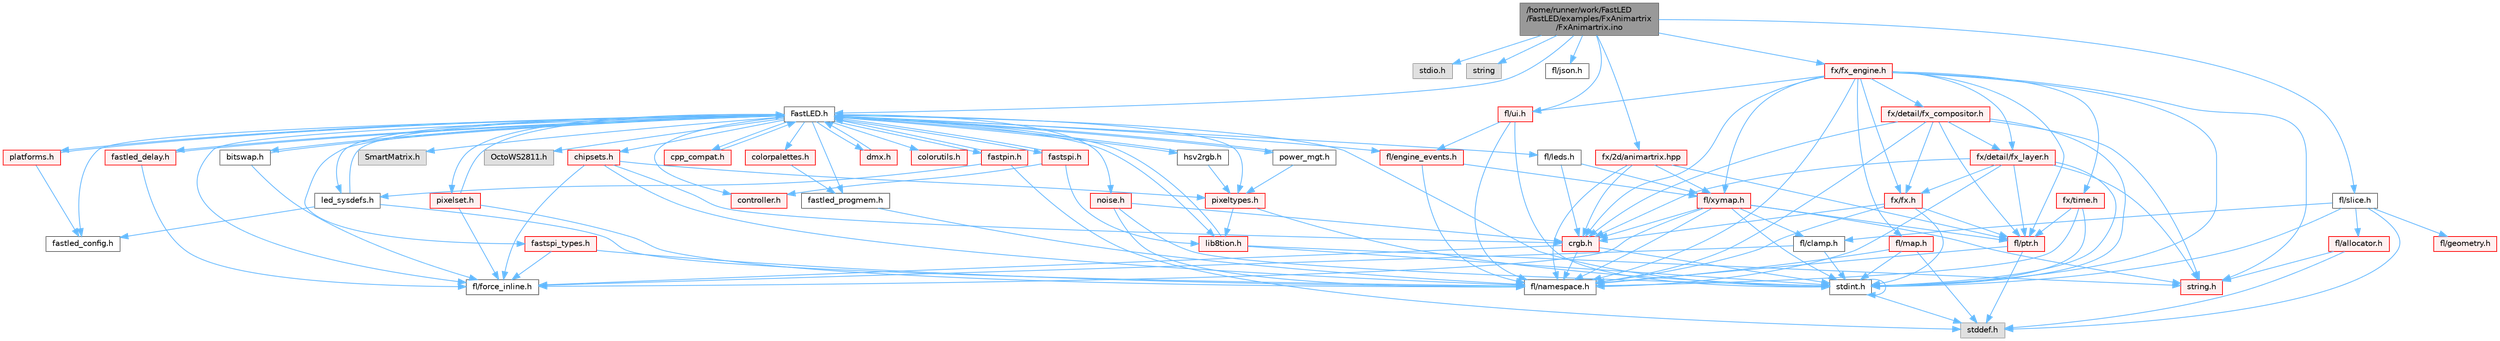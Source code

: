 digraph "/home/runner/work/FastLED/FastLED/examples/FxAnimartrix/FxAnimartrix.ino"
{
 // INTERACTIVE_SVG=YES
 // LATEX_PDF_SIZE
  bgcolor="transparent";
  edge [fontname=Helvetica,fontsize=10,labelfontname=Helvetica,labelfontsize=10];
  node [fontname=Helvetica,fontsize=10,shape=box,height=0.2,width=0.4];
  Node1 [id="Node000001",label="/home/runner/work/FastLED\l/FastLED/examples/FxAnimartrix\l/FxAnimartrix.ino",height=0.2,width=0.4,color="gray40", fillcolor="grey60", style="filled", fontcolor="black",tooltip=" "];
  Node1 -> Node2 [id="edge1_Node000001_Node000002",color="steelblue1",style="solid",tooltip=" "];
  Node2 [id="Node000002",label="stdio.h",height=0.2,width=0.4,color="grey60", fillcolor="#E0E0E0", style="filled",tooltip=" "];
  Node1 -> Node3 [id="edge2_Node000001_Node000003",color="steelblue1",style="solid",tooltip=" "];
  Node3 [id="Node000003",label="string",height=0.2,width=0.4,color="grey60", fillcolor="#E0E0E0", style="filled",tooltip=" "];
  Node1 -> Node4 [id="edge3_Node000001_Node000004",color="steelblue1",style="solid",tooltip=" "];
  Node4 [id="Node000004",label="FastLED.h",height=0.2,width=0.4,color="grey40", fillcolor="white", style="filled",URL="$db/d97/_fast_l_e_d_8h.html",tooltip="central include file for FastLED, defines the CFastLED class/object"];
  Node4 -> Node5 [id="edge4_Node000004_Node000005",color="steelblue1",style="solid",tooltip=" "];
  Node5 [id="Node000005",label="stdint.h",height=0.2,width=0.4,color="grey40", fillcolor="white", style="filled",URL="$df/dd8/stdint_8h.html",tooltip=" "];
  Node5 -> Node6 [id="edge5_Node000005_Node000006",color="steelblue1",style="solid",tooltip=" "];
  Node6 [id="Node000006",label="stddef.h",height=0.2,width=0.4,color="grey60", fillcolor="#E0E0E0", style="filled",tooltip=" "];
  Node5 -> Node5 [id="edge6_Node000005_Node000005",color="steelblue1",style="solid",tooltip=" "];
  Node4 -> Node7 [id="edge7_Node000004_Node000007",color="steelblue1",style="solid",tooltip=" "];
  Node7 [id="Node000007",label="SmartMatrix.h",height=0.2,width=0.4,color="grey60", fillcolor="#E0E0E0", style="filled",tooltip=" "];
  Node4 -> Node8 [id="edge8_Node000004_Node000008",color="steelblue1",style="solid",tooltip=" "];
  Node8 [id="Node000008",label="OctoWS2811.h",height=0.2,width=0.4,color="grey60", fillcolor="#E0E0E0", style="filled",tooltip=" "];
  Node4 -> Node9 [id="edge9_Node000004_Node000009",color="steelblue1",style="solid",tooltip=" "];
  Node9 [id="Node000009",label="fl/force_inline.h",height=0.2,width=0.4,color="grey40", fillcolor="white", style="filled",URL="$d4/d64/force__inline_8h.html",tooltip=" "];
  Node4 -> Node10 [id="edge10_Node000004_Node000010",color="steelblue1",style="solid",tooltip=" "];
  Node10 [id="Node000010",label="cpp_compat.h",height=0.2,width=0.4,color="red", fillcolor="#FFF0F0", style="filled",URL="$d9/d13/cpp__compat_8h.html",tooltip="Compatibility functions based on C++ version."];
  Node10 -> Node4 [id="edge11_Node000010_Node000004",color="steelblue1",style="solid",tooltip=" "];
  Node4 -> Node12 [id="edge12_Node000004_Node000012",color="steelblue1",style="solid",tooltip=" "];
  Node12 [id="Node000012",label="fastled_config.h",height=0.2,width=0.4,color="grey40", fillcolor="white", style="filled",URL="$d5/d11/fastled__config_8h.html",tooltip="Contains definitions that can be used to configure FastLED at compile time."];
  Node4 -> Node13 [id="edge13_Node000004_Node000013",color="steelblue1",style="solid",tooltip=" "];
  Node13 [id="Node000013",label="led_sysdefs.h",height=0.2,width=0.4,color="grey40", fillcolor="white", style="filled",URL="$d9/d3e/led__sysdefs_8h.html",tooltip="Determines which platform system definitions to include."];
  Node13 -> Node4 [id="edge14_Node000013_Node000004",color="steelblue1",style="solid",tooltip=" "];
  Node13 -> Node12 [id="edge15_Node000013_Node000012",color="steelblue1",style="solid",tooltip=" "];
  Node13 -> Node14 [id="edge16_Node000013_Node000014",color="steelblue1",style="solid",tooltip=" "];
  Node14 [id="Node000014",label="fl/namespace.h",height=0.2,width=0.4,color="grey40", fillcolor="white", style="filled",URL="$df/d2a/namespace_8h.html",tooltip="Implements the FastLED namespace macros."];
  Node4 -> Node15 [id="edge17_Node000004_Node000015",color="steelblue1",style="solid",tooltip=" "];
  Node15 [id="Node000015",label="fastled_delay.h",height=0.2,width=0.4,color="red", fillcolor="#FFF0F0", style="filled",URL="$d0/da8/fastled__delay_8h.html",tooltip="Utility functions and classes for managing delay cycles."];
  Node15 -> Node4 [id="edge18_Node000015_Node000004",color="steelblue1",style="solid",tooltip=" "];
  Node15 -> Node9 [id="edge19_Node000015_Node000009",color="steelblue1",style="solid",tooltip=" "];
  Node4 -> Node17 [id="edge20_Node000004_Node000017",color="steelblue1",style="solid",tooltip=" "];
  Node17 [id="Node000017",label="bitswap.h",height=0.2,width=0.4,color="grey40", fillcolor="white", style="filled",URL="$de/ded/bitswap_8h.html",tooltip="Functions for doing a rotation of bits/bytes used by parallel output."];
  Node17 -> Node4 [id="edge21_Node000017_Node000004",color="steelblue1",style="solid",tooltip=" "];
  Node17 -> Node9 [id="edge22_Node000017_Node000009",color="steelblue1",style="solid",tooltip=" "];
  Node4 -> Node18 [id="edge23_Node000004_Node000018",color="steelblue1",style="solid",tooltip=" "];
  Node18 [id="Node000018",label="controller.h",height=0.2,width=0.4,color="red", fillcolor="#FFF0F0", style="filled",URL="$d2/dd9/controller_8h.html",tooltip="deprecated: base definitions used by led controllers for writing out led data"];
  Node4 -> Node72 [id="edge24_Node000004_Node000072",color="steelblue1",style="solid",tooltip=" "];
  Node72 [id="Node000072",label="fastpin.h",height=0.2,width=0.4,color="red", fillcolor="#FFF0F0", style="filled",URL="$db/d65/fastpin_8h.html",tooltip="Class base definitions for defining fast pin access."];
  Node72 -> Node4 [id="edge25_Node000072_Node000004",color="steelblue1",style="solid",tooltip=" "];
  Node72 -> Node13 [id="edge26_Node000072_Node000013",color="steelblue1",style="solid",tooltip=" "];
  Node72 -> Node6 [id="edge27_Node000072_Node000006",color="steelblue1",style="solid",tooltip=" "];
  Node4 -> Node73 [id="edge28_Node000004_Node000073",color="steelblue1",style="solid",tooltip=" "];
  Node73 [id="Node000073",label="fastspi_types.h",height=0.2,width=0.4,color="red", fillcolor="#FFF0F0", style="filled",URL="$d2/ddb/fastspi__types_8h.html",tooltip="Data types and constants used by SPI interfaces."];
  Node73 -> Node9 [id="edge29_Node000073_Node000009",color="steelblue1",style="solid",tooltip=" "];
  Node73 -> Node14 [id="edge30_Node000073_Node000014",color="steelblue1",style="solid",tooltip=" "];
  Node4 -> Node74 [id="edge31_Node000004_Node000074",color="steelblue1",style="solid",tooltip=" "];
  Node74 [id="Node000074",label="dmx.h",height=0.2,width=0.4,color="red", fillcolor="#FFF0F0", style="filled",URL="$d3/de1/dmx_8h.html",tooltip="Defines the DMX512-based LED controllers."];
  Node74 -> Node4 [id="edge32_Node000074_Node000004",color="steelblue1",style="solid",tooltip=" "];
  Node4 -> Node77 [id="edge33_Node000004_Node000077",color="steelblue1",style="solid",tooltip=" "];
  Node77 [id="Node000077",label="platforms.h",height=0.2,width=0.4,color="red", fillcolor="#FFF0F0", style="filled",URL="$da/dc9/platforms_8h.html",tooltip="Determines which platforms headers to include."];
  Node77 -> Node4 [id="edge34_Node000077_Node000004",color="steelblue1",style="solid",tooltip=" "];
  Node77 -> Node12 [id="edge35_Node000077_Node000012",color="steelblue1",style="solid",tooltip=" "];
  Node4 -> Node79 [id="edge36_Node000004_Node000079",color="steelblue1",style="solid",tooltip=" "];
  Node79 [id="Node000079",label="fastled_progmem.h",height=0.2,width=0.4,color="grey40", fillcolor="white", style="filled",URL="$df/dab/fastled__progmem_8h.html",tooltip="Wrapper definitions to allow seamless use of PROGMEM in environments that have it."];
  Node79 -> Node14 [id="edge37_Node000079_Node000014",color="steelblue1",style="solid",tooltip=" "];
  Node4 -> Node21 [id="edge38_Node000004_Node000021",color="steelblue1",style="solid",tooltip=" "];
  Node21 [id="Node000021",label="lib8tion.h",height=0.2,width=0.4,color="red", fillcolor="#FFF0F0", style="filled",URL="$df/da5/lib8tion_8h.html",tooltip="Fast, efficient 8-bit math functions specifically designed for high-performance LED programming."];
  Node21 -> Node4 [id="edge39_Node000021_Node000004",color="steelblue1",style="solid",tooltip=" "];
  Node21 -> Node5 [id="edge40_Node000021_Node000005",color="steelblue1",style="solid",tooltip=" "];
  Node21 -> Node26 [id="edge41_Node000021_Node000026",color="steelblue1",style="solid",tooltip=" "];
  Node26 [id="Node000026",label="string.h",height=0.2,width=0.4,color="red", fillcolor="#FFF0F0", style="filled",URL="$da/d66/string_8h.html",tooltip=" "];
  Node4 -> Node20 [id="edge42_Node000004_Node000020",color="steelblue1",style="solid",tooltip=" "];
  Node20 [id="Node000020",label="pixeltypes.h",height=0.2,width=0.4,color="red", fillcolor="#FFF0F0", style="filled",URL="$d2/dba/pixeltypes_8h.html",tooltip="Includes defintions for RGB and HSV pixels."];
  Node20 -> Node5 [id="edge43_Node000020_Node000005",color="steelblue1",style="solid",tooltip=" "];
  Node20 -> Node21 [id="edge44_Node000020_Node000021",color="steelblue1",style="solid",tooltip=" "];
  Node4 -> Node80 [id="edge45_Node000004_Node000080",color="steelblue1",style="solid",tooltip=" "];
  Node80 [id="Node000080",label="hsv2rgb.h",height=0.2,width=0.4,color="grey40", fillcolor="white", style="filled",URL="$de/d9a/hsv2rgb_8h.html",tooltip="Functions to convert from the HSV colorspace to the RGB colorspace."];
  Node80 -> Node4 [id="edge46_Node000080_Node000004",color="steelblue1",style="solid",tooltip=" "];
  Node80 -> Node20 [id="edge47_Node000080_Node000020",color="steelblue1",style="solid",tooltip=" "];
  Node4 -> Node81 [id="edge48_Node000004_Node000081",color="steelblue1",style="solid",tooltip=" "];
  Node81 [id="Node000081",label="colorutils.h",height=0.2,width=0.4,color="red", fillcolor="#FFF0F0", style="filled",URL="$d1/dfb/colorutils_8h.html",tooltip=" "];
  Node4 -> Node86 [id="edge49_Node000004_Node000086",color="steelblue1",style="solid",tooltip=" "];
  Node86 [id="Node000086",label="pixelset.h",height=0.2,width=0.4,color="red", fillcolor="#FFF0F0", style="filled",URL="$d4/d46/pixelset_8h.html",tooltip="Declares classes for managing logical groups of LEDs."];
  Node86 -> Node9 [id="edge50_Node000086_Node000009",color="steelblue1",style="solid",tooltip=" "];
  Node86 -> Node14 [id="edge51_Node000086_Node000014",color="steelblue1",style="solid",tooltip=" "];
  Node86 -> Node4 [id="edge52_Node000086_Node000004",color="steelblue1",style="solid",tooltip=" "];
  Node4 -> Node87 [id="edge53_Node000004_Node000087",color="steelblue1",style="solid",tooltip=" "];
  Node87 [id="Node000087",label="colorpalettes.h",height=0.2,width=0.4,color="red", fillcolor="#FFF0F0", style="filled",URL="$dc/dcc/colorpalettes_8h.html",tooltip="Declarations for the predefined color palettes supplied by FastLED."];
  Node87 -> Node79 [id="edge54_Node000087_Node000079",color="steelblue1",style="solid",tooltip=" "];
  Node4 -> Node88 [id="edge55_Node000004_Node000088",color="steelblue1",style="solid",tooltip=" "];
  Node88 [id="Node000088",label="noise.h",height=0.2,width=0.4,color="red", fillcolor="#FFF0F0", style="filled",URL="$d1/d31/noise_8h.html",tooltip="Functions to generate and fill arrays with noise."];
  Node88 -> Node5 [id="edge56_Node000088_Node000005",color="steelblue1",style="solid",tooltip=" "];
  Node88 -> Node47 [id="edge57_Node000088_Node000047",color="steelblue1",style="solid",tooltip=" "];
  Node47 [id="Node000047",label="crgb.h",height=0.2,width=0.4,color="red", fillcolor="#FFF0F0", style="filled",URL="$db/dd1/crgb_8h.html",tooltip="Defines the red, green, and blue (RGB) pixel struct."];
  Node47 -> Node5 [id="edge58_Node000047_Node000005",color="steelblue1",style="solid",tooltip=" "];
  Node47 -> Node14 [id="edge59_Node000047_Node000014",color="steelblue1",style="solid",tooltip=" "];
  Node47 -> Node9 [id="edge60_Node000047_Node000009",color="steelblue1",style="solid",tooltip=" "];
  Node88 -> Node14 [id="edge61_Node000088_Node000014",color="steelblue1",style="solid",tooltip=" "];
  Node4 -> Node89 [id="edge62_Node000004_Node000089",color="steelblue1",style="solid",tooltip=" "];
  Node89 [id="Node000089",label="power_mgt.h",height=0.2,width=0.4,color="grey40", fillcolor="white", style="filled",URL="$dc/d5b/power__mgt_8h.html",tooltip="Functions to limit the power used by FastLED."];
  Node89 -> Node4 [id="edge63_Node000089_Node000004",color="steelblue1",style="solid",tooltip=" "];
  Node89 -> Node20 [id="edge64_Node000089_Node000020",color="steelblue1",style="solid",tooltip=" "];
  Node4 -> Node90 [id="edge65_Node000004_Node000090",color="steelblue1",style="solid",tooltip=" "];
  Node90 [id="Node000090",label="fastspi.h",height=0.2,width=0.4,color="red", fillcolor="#FFF0F0", style="filled",URL="$d6/ddc/fastspi_8h.html",tooltip="Serial peripheral interface (SPI) definitions per platform."];
  Node90 -> Node4 [id="edge66_Node000090_Node000004",color="steelblue1",style="solid",tooltip=" "];
  Node90 -> Node18 [id="edge67_Node000090_Node000018",color="steelblue1",style="solid",tooltip=" "];
  Node90 -> Node21 [id="edge68_Node000090_Node000021",color="steelblue1",style="solid",tooltip=" "];
  Node4 -> Node92 [id="edge69_Node000004_Node000092",color="steelblue1",style="solid",tooltip=" "];
  Node92 [id="Node000092",label="chipsets.h",height=0.2,width=0.4,color="red", fillcolor="#FFF0F0", style="filled",URL="$db/d66/chipsets_8h.html",tooltip="Contains the bulk of the definitions for the various LED chipsets supported."];
  Node92 -> Node20 [id="edge70_Node000092_Node000020",color="steelblue1",style="solid",tooltip=" "];
  Node92 -> Node9 [id="edge71_Node000092_Node000009",color="steelblue1",style="solid",tooltip=" "];
  Node92 -> Node47 [id="edge72_Node000092_Node000047",color="steelblue1",style="solid",tooltip=" "];
  Node92 -> Node14 [id="edge73_Node000092_Node000014",color="steelblue1",style="solid",tooltip=" "];
  Node4 -> Node61 [id="edge74_Node000004_Node000061",color="steelblue1",style="solid",tooltip=" "];
  Node61 [id="Node000061",label="fl/engine_events.h",height=0.2,width=0.4,color="red", fillcolor="#FFF0F0", style="filled",URL="$db/dc0/engine__events_8h.html",tooltip=" "];
  Node61 -> Node14 [id="edge75_Node000061_Node000014",color="steelblue1",style="solid",tooltip=" "];
  Node61 -> Node69 [id="edge76_Node000061_Node000069",color="steelblue1",style="solid",tooltip=" "];
  Node69 [id="Node000069",label="fl/xymap.h",height=0.2,width=0.4,color="red", fillcolor="#FFF0F0", style="filled",URL="$da/d61/xymap_8h.html",tooltip=" "];
  Node69 -> Node5 [id="edge77_Node000069_Node000005",color="steelblue1",style="solid",tooltip=" "];
  Node69 -> Node26 [id="edge78_Node000069_Node000026",color="steelblue1",style="solid",tooltip=" "];
  Node69 -> Node47 [id="edge79_Node000069_Node000047",color="steelblue1",style="solid",tooltip=" "];
  Node69 -> Node30 [id="edge80_Node000069_Node000030",color="steelblue1",style="solid",tooltip=" "];
  Node30 [id="Node000030",label="fl/clamp.h",height=0.2,width=0.4,color="grey40", fillcolor="white", style="filled",URL="$d6/dd3/clamp_8h.html",tooltip=" "];
  Node30 -> Node5 [id="edge81_Node000030_Node000005",color="steelblue1",style="solid",tooltip=" "];
  Node30 -> Node9 [id="edge82_Node000030_Node000009",color="steelblue1",style="solid",tooltip=" "];
  Node69 -> Node9 [id="edge83_Node000069_Node000009",color="steelblue1",style="solid",tooltip=" "];
  Node69 -> Node14 [id="edge84_Node000069_Node000014",color="steelblue1",style="solid",tooltip=" "];
  Node69 -> Node33 [id="edge85_Node000069_Node000033",color="steelblue1",style="solid",tooltip=" "];
  Node33 [id="Node000033",label="fl/ptr.h",height=0.2,width=0.4,color="red", fillcolor="#FFF0F0", style="filled",URL="$dd/d98/ptr_8h.html",tooltip=" "];
  Node33 -> Node6 [id="edge86_Node000033_Node000006",color="steelblue1",style="solid",tooltip=" "];
  Node33 -> Node14 [id="edge87_Node000033_Node000014",color="steelblue1",style="solid",tooltip=" "];
  Node4 -> Node93 [id="edge88_Node000004_Node000093",color="steelblue1",style="solid",tooltip=" "];
  Node93 [id="Node000093",label="fl/leds.h",height=0.2,width=0.4,color="grey40", fillcolor="white", style="filled",URL="$da/d78/leds_8h.html",tooltip=" "];
  Node93 -> Node47 [id="edge89_Node000093_Node000047",color="steelblue1",style="solid",tooltip=" "];
  Node93 -> Node69 [id="edge90_Node000093_Node000069",color="steelblue1",style="solid",tooltip=" "];
  Node1 -> Node94 [id="edge91_Node000001_Node000094",color="steelblue1",style="solid",tooltip=" "];
  Node94 [id="Node000094",label="fl/json.h",height=0.2,width=0.4,color="grey40", fillcolor="white", style="filled",URL="$d7/d91/fl_2json_8h.html",tooltip=" "];
  Node1 -> Node95 [id="edge92_Node000001_Node000095",color="steelblue1",style="solid",tooltip=" "];
  Node95 [id="Node000095",label="fl/slice.h",height=0.2,width=0.4,color="grey40", fillcolor="white", style="filled",URL="$d0/d48/slice_8h.html",tooltip=" "];
  Node95 -> Node6 [id="edge93_Node000095_Node000006",color="steelblue1",style="solid",tooltip=" "];
  Node95 -> Node5 [id="edge94_Node000095_Node000005",color="steelblue1",style="solid",tooltip=" "];
  Node95 -> Node30 [id="edge95_Node000095_Node000030",color="steelblue1",style="solid",tooltip=" "];
  Node95 -> Node28 [id="edge96_Node000095_Node000028",color="steelblue1",style="solid",tooltip=" "];
  Node28 [id="Node000028",label="fl/geometry.h",height=0.2,width=0.4,color="red", fillcolor="#FFF0F0", style="filled",URL="$d4/d67/geometry_8h.html",tooltip=" "];
  Node95 -> Node35 [id="edge97_Node000095_Node000035",color="steelblue1",style="solid",tooltip=" "];
  Node35 [id="Node000035",label="fl/allocator.h",height=0.2,width=0.4,color="red", fillcolor="#FFF0F0", style="filled",URL="$da/da9/allocator_8h.html",tooltip=" "];
  Node35 -> Node6 [id="edge98_Node000035_Node000006",color="steelblue1",style="solid",tooltip=" "];
  Node35 -> Node26 [id="edge99_Node000035_Node000026",color="steelblue1",style="solid",tooltip=" "];
  Node1 -> Node96 [id="edge100_Node000001_Node000096",color="steelblue1",style="solid",tooltip=" "];
  Node96 [id="Node000096",label="fx/fx_engine.h",height=0.2,width=0.4,color="red", fillcolor="#FFF0F0", style="filled",URL="$d9/d3c/fx__engine_8h.html",tooltip=" "];
  Node96 -> Node5 [id="edge101_Node000096_Node000005",color="steelblue1",style="solid",tooltip=" "];
  Node96 -> Node26 [id="edge102_Node000096_Node000026",color="steelblue1",style="solid",tooltip=" "];
  Node96 -> Node47 [id="edge103_Node000096_Node000047",color="steelblue1",style="solid",tooltip=" "];
  Node96 -> Node64 [id="edge104_Node000096_Node000064",color="steelblue1",style="solid",tooltip=" "];
  Node64 [id="Node000064",label="fl/map.h",height=0.2,width=0.4,color="red", fillcolor="#FFF0F0", style="filled",URL="$dc/db7/map_8h.html",tooltip=" "];
  Node64 -> Node6 [id="edge105_Node000064_Node000006",color="steelblue1",style="solid",tooltip=" "];
  Node64 -> Node5 [id="edge106_Node000064_Node000005",color="steelblue1",style="solid",tooltip=" "];
  Node64 -> Node14 [id="edge107_Node000064_Node000014",color="steelblue1",style="solid",tooltip=" "];
  Node96 -> Node14 [id="edge108_Node000096_Node000014",color="steelblue1",style="solid",tooltip=" "];
  Node96 -> Node33 [id="edge109_Node000096_Node000033",color="steelblue1",style="solid",tooltip=" "];
  Node96 -> Node97 [id="edge110_Node000096_Node000097",color="steelblue1",style="solid",tooltip=" "];
  Node97 [id="Node000097",label="fl/ui.h",height=0.2,width=0.4,color="red", fillcolor="#FFF0F0", style="filled",URL="$d9/d3b/ui_8h.html",tooltip=" "];
  Node97 -> Node5 [id="edge111_Node000097_Node000005",color="steelblue1",style="solid",tooltip=" "];
  Node97 -> Node61 [id="edge112_Node000097_Node000061",color="steelblue1",style="solid",tooltip=" "];
  Node97 -> Node14 [id="edge113_Node000097_Node000014",color="steelblue1",style="solid",tooltip=" "];
  Node96 -> Node69 [id="edge114_Node000096_Node000069",color="steelblue1",style="solid",tooltip=" "];
  Node96 -> Node109 [id="edge115_Node000096_Node000109",color="steelblue1",style="solid",tooltip=" "];
  Node109 [id="Node000109",label="fx/detail/fx_compositor.h",height=0.2,width=0.4,color="red", fillcolor="#FFF0F0", style="filled",URL="$d5/d6b/fx__compositor_8h.html",tooltip=" "];
  Node109 -> Node5 [id="edge116_Node000109_Node000005",color="steelblue1",style="solid",tooltip=" "];
  Node109 -> Node26 [id="edge117_Node000109_Node000026",color="steelblue1",style="solid",tooltip=" "];
  Node109 -> Node47 [id="edge118_Node000109_Node000047",color="steelblue1",style="solid",tooltip=" "];
  Node109 -> Node14 [id="edge119_Node000109_Node000014",color="steelblue1",style="solid",tooltip=" "];
  Node109 -> Node33 [id="edge120_Node000109_Node000033",color="steelblue1",style="solid",tooltip=" "];
  Node109 -> Node110 [id="edge121_Node000109_Node000110",color="steelblue1",style="solid",tooltip=" "];
  Node110 [id="Node000110",label="fx/detail/fx_layer.h",height=0.2,width=0.4,color="red", fillcolor="#FFF0F0", style="filled",URL="$d7/d2f/fx__layer_8h.html",tooltip=" "];
  Node110 -> Node5 [id="edge122_Node000110_Node000005",color="steelblue1",style="solid",tooltip=" "];
  Node110 -> Node26 [id="edge123_Node000110_Node000026",color="steelblue1",style="solid",tooltip=" "];
  Node110 -> Node47 [id="edge124_Node000110_Node000047",color="steelblue1",style="solid",tooltip=" "];
  Node110 -> Node14 [id="edge125_Node000110_Node000014",color="steelblue1",style="solid",tooltip=" "];
  Node110 -> Node33 [id="edge126_Node000110_Node000033",color="steelblue1",style="solid",tooltip=" "];
  Node110 -> Node113 [id="edge127_Node000110_Node000113",color="steelblue1",style="solid",tooltip=" "];
  Node113 [id="Node000113",label="fx/fx.h",height=0.2,width=0.4,color="red", fillcolor="#FFF0F0", style="filled",URL="$df/d44/src_2fx_2fx_8h.html",tooltip=" "];
  Node113 -> Node5 [id="edge128_Node000113_Node000005",color="steelblue1",style="solid",tooltip=" "];
  Node113 -> Node47 [id="edge129_Node000113_Node000047",color="steelblue1",style="solid",tooltip=" "];
  Node113 -> Node14 [id="edge130_Node000113_Node000014",color="steelblue1",style="solid",tooltip=" "];
  Node113 -> Node33 [id="edge131_Node000113_Node000033",color="steelblue1",style="solid",tooltip=" "];
  Node109 -> Node113 [id="edge132_Node000109_Node000113",color="steelblue1",style="solid",tooltip=" "];
  Node96 -> Node110 [id="edge133_Node000096_Node000110",color="steelblue1",style="solid",tooltip=" "];
  Node96 -> Node113 [id="edge134_Node000096_Node000113",color="steelblue1",style="solid",tooltip=" "];
  Node96 -> Node116 [id="edge135_Node000096_Node000116",color="steelblue1",style="solid",tooltip=" "];
  Node116 [id="Node000116",label="fx/time.h",height=0.2,width=0.4,color="red", fillcolor="#FFF0F0", style="filled",URL="$de/df7/time_8h.html",tooltip=" "];
  Node116 -> Node5 [id="edge136_Node000116_Node000005",color="steelblue1",style="solid",tooltip=" "];
  Node116 -> Node14 [id="edge137_Node000116_Node000014",color="steelblue1",style="solid",tooltip=" "];
  Node116 -> Node33 [id="edge138_Node000116_Node000033",color="steelblue1",style="solid",tooltip=" "];
  Node1 -> Node119 [id="edge139_Node000001_Node000119",color="steelblue1",style="solid",tooltip=" "];
  Node119 [id="Node000119",label="fx/2d/animartrix.hpp",height=0.2,width=0.4,color="red", fillcolor="#FFF0F0", style="filled",URL="$d3/dc3/animartrix_8hpp.html",tooltip=" "];
  Node119 -> Node47 [id="edge140_Node000119_Node000047",color="steelblue1",style="solid",tooltip=" "];
  Node119 -> Node14 [id="edge141_Node000119_Node000014",color="steelblue1",style="solid",tooltip=" "];
  Node119 -> Node33 [id="edge142_Node000119_Node000033",color="steelblue1",style="solid",tooltip=" "];
  Node119 -> Node69 [id="edge143_Node000119_Node000069",color="steelblue1",style="solid",tooltip=" "];
  Node1 -> Node97 [id="edge144_Node000001_Node000097",color="steelblue1",style="solid",tooltip=" "];
}
